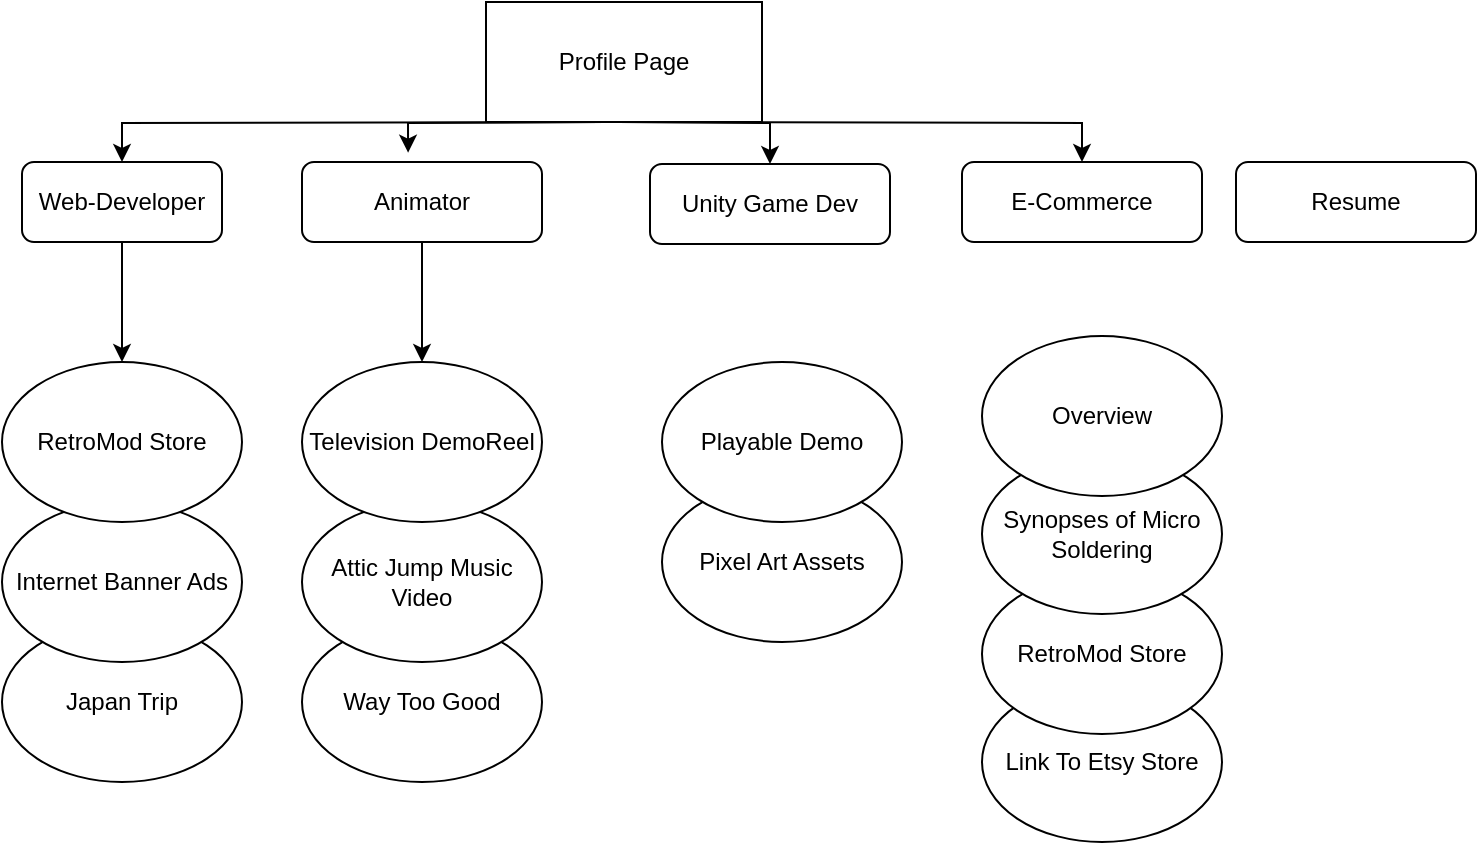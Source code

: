 <mxfile version="24.4.8" type="github">
  <diagram id="C5RBs43oDa-KdzZeNtuy" name="Page-1">
    <mxGraphModel dx="794" dy="458" grid="1" gridSize="10" guides="1" tooltips="1" connect="1" arrows="1" fold="1" page="1" pageScale="1" pageWidth="827" pageHeight="1169" math="0" shadow="0">
      <root>
        <mxCell id="WIyWlLk6GJQsqaUBKTNV-0" />
        <mxCell id="WIyWlLk6GJQsqaUBKTNV-1" parent="WIyWlLk6GJQsqaUBKTNV-0" />
        <mxCell id="fH1EhPDfsqjf1KMEbQu0-1" value="Profile Page" style="rounded=0;whiteSpace=wrap;html=1;" vertex="1" parent="WIyWlLk6GJQsqaUBKTNV-1">
          <mxGeometry x="332" y="10" width="138" height="60" as="geometry" />
        </mxCell>
        <mxCell id="fH1EhPDfsqjf1KMEbQu0-2" value="" style="endArrow=classic;html=1;rounded=0;entryX=0.442;entryY=-0.117;entryDx=0;entryDy=0;entryPerimeter=0;edgeStyle=orthogonalEdgeStyle;" edge="1" parent="WIyWlLk6GJQsqaUBKTNV-1" target="fH1EhPDfsqjf1KMEbQu0-7">
          <mxGeometry width="50" height="50" relative="1" as="geometry">
            <mxPoint x="392" y="70" as="sourcePoint" />
            <mxPoint x="542" y="160" as="targetPoint" />
          </mxGeometry>
        </mxCell>
        <mxCell id="fH1EhPDfsqjf1KMEbQu0-3" value="" style="endArrow=classic;html=1;rounded=0;edgeStyle=orthogonalEdgeStyle;entryX=0.5;entryY=0;entryDx=0;entryDy=0;" edge="1" parent="WIyWlLk6GJQsqaUBKTNV-1" target="fH1EhPDfsqjf1KMEbQu0-5">
          <mxGeometry width="50" height="50" relative="1" as="geometry">
            <mxPoint x="392" y="70" as="sourcePoint" />
            <mxPoint x="242" y="140" as="targetPoint" />
          </mxGeometry>
        </mxCell>
        <mxCell id="fH1EhPDfsqjf1KMEbQu0-39" style="edgeStyle=orthogonalEdgeStyle;rounded=0;orthogonalLoop=1;jettySize=auto;html=1;exitX=0.5;exitY=1;exitDx=0;exitDy=0;entryX=0.5;entryY=0;entryDx=0;entryDy=0;" edge="1" parent="WIyWlLk6GJQsqaUBKTNV-1" source="fH1EhPDfsqjf1KMEbQu0-5" target="fH1EhPDfsqjf1KMEbQu0-27">
          <mxGeometry relative="1" as="geometry" />
        </mxCell>
        <mxCell id="fH1EhPDfsqjf1KMEbQu0-5" value="Web-Developer" style="rounded=1;whiteSpace=wrap;html=1;" vertex="1" parent="WIyWlLk6GJQsqaUBKTNV-1">
          <mxGeometry x="100" y="90" width="100" height="40" as="geometry" />
        </mxCell>
        <mxCell id="fH1EhPDfsqjf1KMEbQu0-7" value="Animator" style="rounded=1;whiteSpace=wrap;html=1;" vertex="1" parent="WIyWlLk6GJQsqaUBKTNV-1">
          <mxGeometry x="240" y="90" width="120" height="40" as="geometry" />
        </mxCell>
        <mxCell id="fH1EhPDfsqjf1KMEbQu0-11" value="" style="endArrow=classic;html=1;rounded=0;entryX=0.5;entryY=0;entryDx=0;entryDy=0;edgeStyle=orthogonalEdgeStyle;" edge="1" parent="WIyWlLk6GJQsqaUBKTNV-1" target="fH1EhPDfsqjf1KMEbQu0-6">
          <mxGeometry width="50" height="50" relative="1" as="geometry">
            <mxPoint x="391.5" y="70" as="sourcePoint" />
            <mxPoint x="392" y="140" as="targetPoint" />
          </mxGeometry>
        </mxCell>
        <mxCell id="fH1EhPDfsqjf1KMEbQu0-6" value="E-Commerce" style="rounded=1;whiteSpace=wrap;html=1;" vertex="1" parent="WIyWlLk6GJQsqaUBKTNV-1">
          <mxGeometry x="570" y="90" width="120" height="40" as="geometry" />
        </mxCell>
        <mxCell id="fH1EhPDfsqjf1KMEbQu0-13" value="Unity Game Dev" style="rounded=1;whiteSpace=wrap;html=1;" vertex="1" parent="WIyWlLk6GJQsqaUBKTNV-1">
          <mxGeometry x="414" y="91" width="120" height="40" as="geometry" />
        </mxCell>
        <mxCell id="fH1EhPDfsqjf1KMEbQu0-16" style="edgeStyle=orthogonalEdgeStyle;rounded=0;orthogonalLoop=1;jettySize=auto;html=1;exitX=0.5;exitY=1;exitDx=0;exitDy=0;" edge="1" parent="WIyWlLk6GJQsqaUBKTNV-1">
          <mxGeometry relative="1" as="geometry">
            <mxPoint x="780" y="330" as="sourcePoint" />
            <mxPoint x="780" y="330" as="targetPoint" />
          </mxGeometry>
        </mxCell>
        <mxCell id="fH1EhPDfsqjf1KMEbQu0-21" value="" style="endArrow=classic;html=1;rounded=0;entryX=0.5;entryY=0;entryDx=0;entryDy=0;edgeStyle=orthogonalEdgeStyle;" edge="1" parent="WIyWlLk6GJQsqaUBKTNV-1" target="fH1EhPDfsqjf1KMEbQu0-13">
          <mxGeometry width="50" height="50" relative="1" as="geometry">
            <mxPoint x="400" y="70" as="sourcePoint" />
            <mxPoint x="500" y="190" as="targetPoint" />
          </mxGeometry>
        </mxCell>
        <mxCell id="fH1EhPDfsqjf1KMEbQu0-22" value="Japan Trip" style="ellipse;whiteSpace=wrap;html=1;" vertex="1" parent="WIyWlLk6GJQsqaUBKTNV-1">
          <mxGeometry x="90" y="320" width="120" height="80" as="geometry" />
        </mxCell>
        <mxCell id="fH1EhPDfsqjf1KMEbQu0-24" value="Internet Banner Ads" style="ellipse;whiteSpace=wrap;html=1;" vertex="1" parent="WIyWlLk6GJQsqaUBKTNV-1">
          <mxGeometry x="90" y="260" width="120" height="80" as="geometry" />
        </mxCell>
        <mxCell id="fH1EhPDfsqjf1KMEbQu0-27" value="RetroMod Store" style="ellipse;whiteSpace=wrap;html=1;" vertex="1" parent="WIyWlLk6GJQsqaUBKTNV-1">
          <mxGeometry x="90" y="190" width="120" height="80" as="geometry" />
        </mxCell>
        <mxCell id="fH1EhPDfsqjf1KMEbQu0-29" value="Way Too Good" style="ellipse;whiteSpace=wrap;html=1;" vertex="1" parent="WIyWlLk6GJQsqaUBKTNV-1">
          <mxGeometry x="240" y="320" width="120" height="80" as="geometry" />
        </mxCell>
        <mxCell id="fH1EhPDfsqjf1KMEbQu0-30" value="Attic Jump Music Video" style="ellipse;whiteSpace=wrap;html=1;" vertex="1" parent="WIyWlLk6GJQsqaUBKTNV-1">
          <mxGeometry x="240" y="260" width="120" height="80" as="geometry" />
        </mxCell>
        <mxCell id="fH1EhPDfsqjf1KMEbQu0-31" value="Television DemoReel" style="ellipse;whiteSpace=wrap;html=1;" vertex="1" parent="WIyWlLk6GJQsqaUBKTNV-1">
          <mxGeometry x="240" y="190" width="120" height="80" as="geometry" />
        </mxCell>
        <mxCell id="fH1EhPDfsqjf1KMEbQu0-33" value="Pixel Art Assets" style="ellipse;whiteSpace=wrap;html=1;" vertex="1" parent="WIyWlLk6GJQsqaUBKTNV-1">
          <mxGeometry x="420" y="250" width="120" height="80" as="geometry" />
        </mxCell>
        <mxCell id="fH1EhPDfsqjf1KMEbQu0-34" value="Playable Demo" style="ellipse;whiteSpace=wrap;html=1;" vertex="1" parent="WIyWlLk6GJQsqaUBKTNV-1">
          <mxGeometry x="420" y="190" width="120" height="80" as="geometry" />
        </mxCell>
        <mxCell id="fH1EhPDfsqjf1KMEbQu0-36" value="Resume" style="rounded=1;whiteSpace=wrap;html=1;" vertex="1" parent="WIyWlLk6GJQsqaUBKTNV-1">
          <mxGeometry x="707" y="90" width="120" height="40" as="geometry" />
        </mxCell>
        <mxCell id="fH1EhPDfsqjf1KMEbQu0-40" value="" style="endArrow=classic;html=1;rounded=0;exitX=0.5;exitY=1;exitDx=0;exitDy=0;entryX=0.5;entryY=0;entryDx=0;entryDy=0;" edge="1" parent="WIyWlLk6GJQsqaUBKTNV-1" source="fH1EhPDfsqjf1KMEbQu0-7" target="fH1EhPDfsqjf1KMEbQu0-31">
          <mxGeometry width="50" height="50" relative="1" as="geometry">
            <mxPoint x="410" y="270" as="sourcePoint" />
            <mxPoint x="460" y="220" as="targetPoint" />
          </mxGeometry>
        </mxCell>
        <mxCell id="fH1EhPDfsqjf1KMEbQu0-45" value="Link To Etsy Store" style="ellipse;whiteSpace=wrap;html=1;" vertex="1" parent="WIyWlLk6GJQsqaUBKTNV-1">
          <mxGeometry x="580" y="350" width="120" height="80" as="geometry" />
        </mxCell>
        <mxCell id="fH1EhPDfsqjf1KMEbQu0-48" value="RetroMod Store" style="ellipse;whiteSpace=wrap;html=1;" vertex="1" parent="WIyWlLk6GJQsqaUBKTNV-1">
          <mxGeometry x="580" y="296" width="120" height="80" as="geometry" />
        </mxCell>
        <mxCell id="fH1EhPDfsqjf1KMEbQu0-50" value="Synopses of Micro&lt;div&gt;Soldering&lt;/div&gt;" style="ellipse;whiteSpace=wrap;html=1;" vertex="1" parent="WIyWlLk6GJQsqaUBKTNV-1">
          <mxGeometry x="580" y="236" width="120" height="80" as="geometry" />
        </mxCell>
        <mxCell id="fH1EhPDfsqjf1KMEbQu0-51" value="Overview" style="ellipse;whiteSpace=wrap;html=1;" vertex="1" parent="WIyWlLk6GJQsqaUBKTNV-1">
          <mxGeometry x="580" y="177" width="120" height="80" as="geometry" />
        </mxCell>
      </root>
    </mxGraphModel>
  </diagram>
</mxfile>
